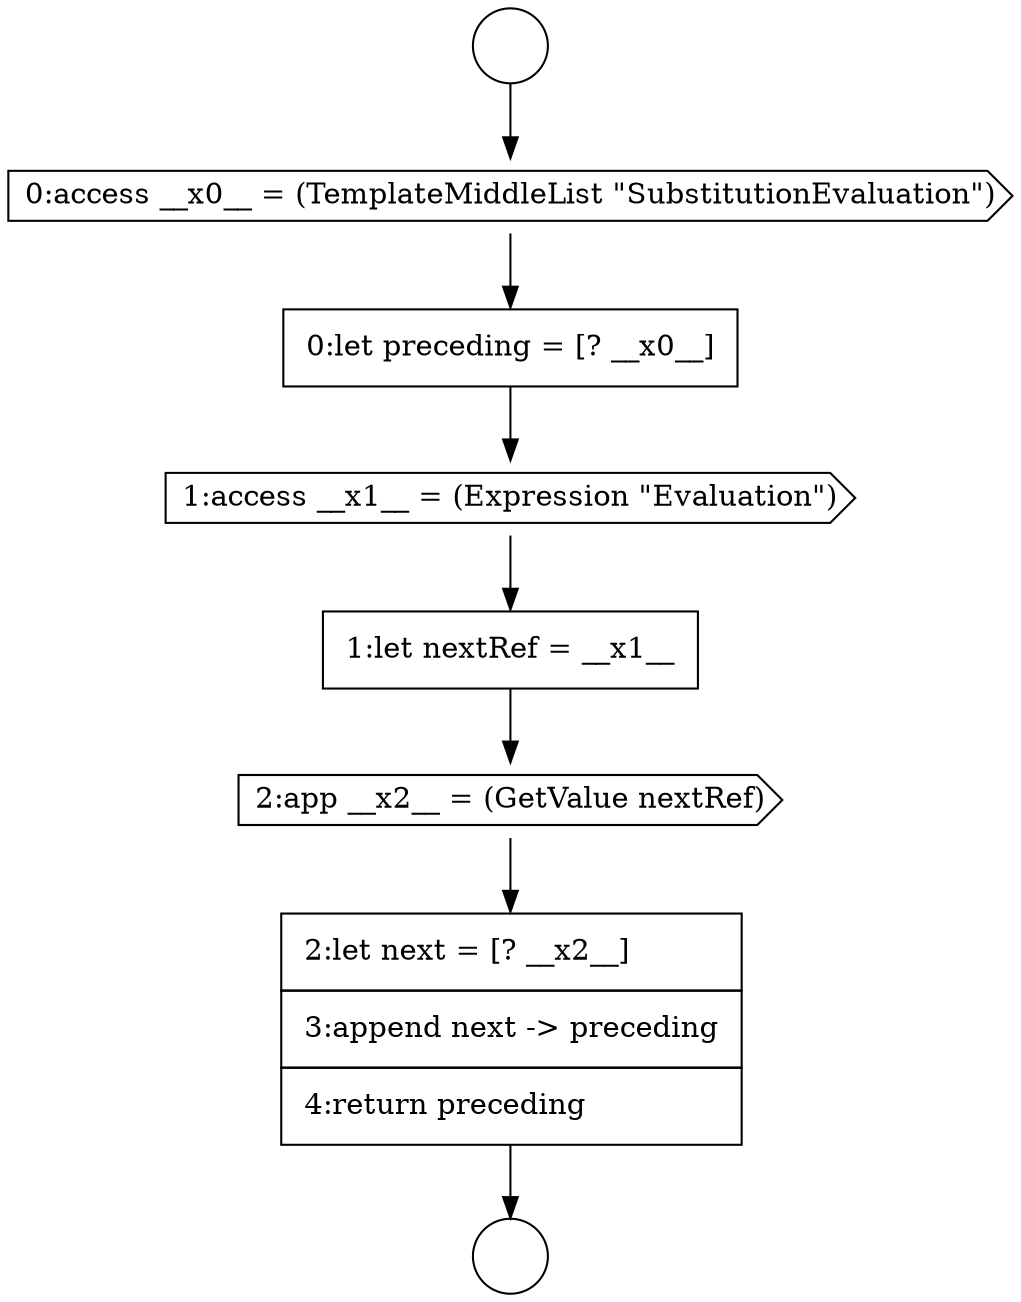 digraph {
  node4234 [shape=none, margin=0, label=<<font color="black">
    <table border="0" cellborder="1" cellspacing="0" cellpadding="10">
      <tr><td align="left">2:let next = [? __x2__]</td></tr>
      <tr><td align="left">3:append next -&gt; preceding</td></tr>
      <tr><td align="left">4:return preceding</td></tr>
    </table>
  </font>> color="black" fillcolor="white" style=filled]
  node4230 [shape=none, margin=0, label=<<font color="black">
    <table border="0" cellborder="1" cellspacing="0" cellpadding="10">
      <tr><td align="left">0:let preceding = [? __x0__]</td></tr>
    </table>
  </font>> color="black" fillcolor="white" style=filled]
  node4231 [shape=cds, label=<<font color="black">1:access __x1__ = (Expression &quot;Evaluation&quot;)</font>> color="black" fillcolor="white" style=filled]
  node4228 [shape=circle label=" " color="black" fillcolor="white" style=filled]
  node4232 [shape=none, margin=0, label=<<font color="black">
    <table border="0" cellborder="1" cellspacing="0" cellpadding="10">
      <tr><td align="left">1:let nextRef = __x1__</td></tr>
    </table>
  </font>> color="black" fillcolor="white" style=filled]
  node4229 [shape=cds, label=<<font color="black">0:access __x0__ = (TemplateMiddleList &quot;SubstitutionEvaluation&quot;)</font>> color="black" fillcolor="white" style=filled]
  node4233 [shape=cds, label=<<font color="black">2:app __x2__ = (GetValue nextRef)</font>> color="black" fillcolor="white" style=filled]
  node4227 [shape=circle label=" " color="black" fillcolor="white" style=filled]
  node4233 -> node4234 [ color="black"]
  node4234 -> node4228 [ color="black"]
  node4230 -> node4231 [ color="black"]
  node4232 -> node4233 [ color="black"]
  node4229 -> node4230 [ color="black"]
  node4227 -> node4229 [ color="black"]
  node4231 -> node4232 [ color="black"]
}
